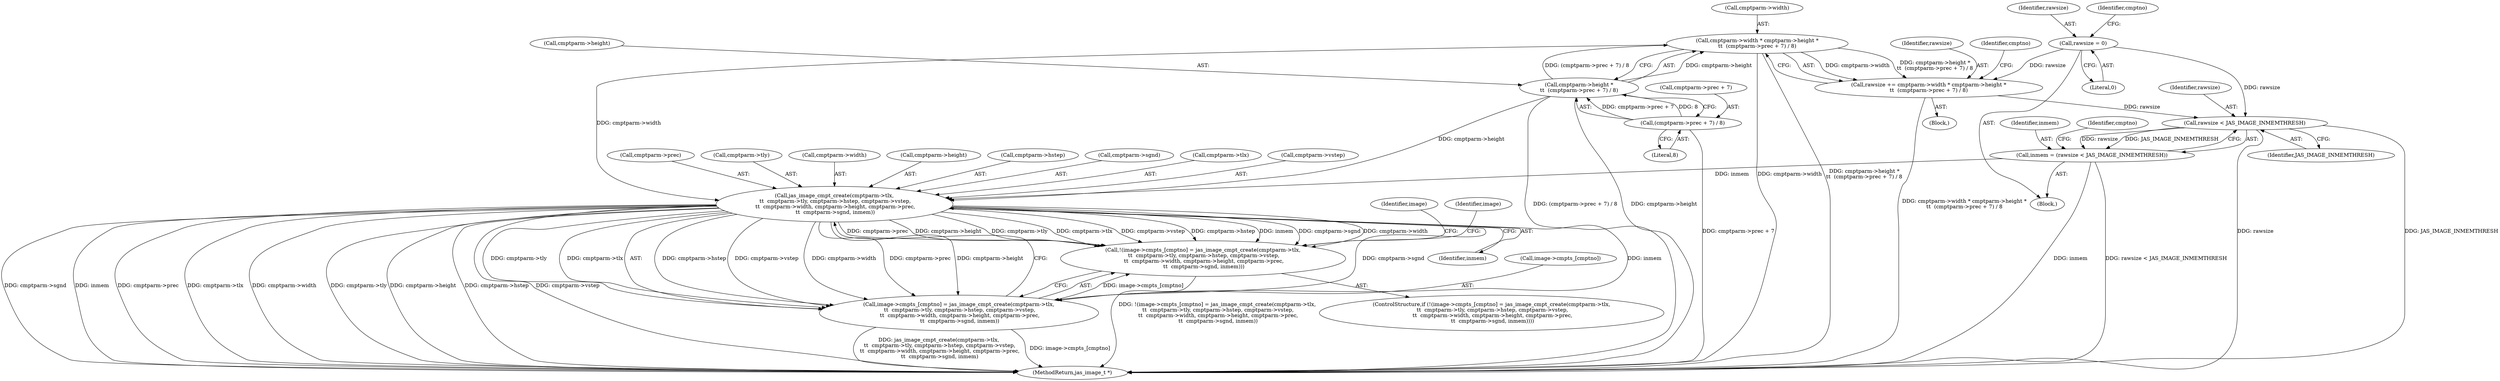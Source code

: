 digraph "0_jasper_d42b2388f7f8e0332c846675133acea151fc557a_12@API" {
"1000243" [label="(Call,jas_image_cmpt_create(cmptparm->tlx,\n \t\t  cmptparm->tly, cmptparm->hstep, cmptparm->vstep,\n \t\t  cmptparm->width, cmptparm->height, cmptparm->prec,\n \t\t  cmptparm->sgnd, inmem))"];
"1000198" [label="(Call,cmptparm->width * cmptparm->height *\n\t\t  (cmptparm->prec + 7) / 8)"];
"1000202" [label="(Call,cmptparm->height *\n\t\t  (cmptparm->prec + 7) / 8)"];
"1000206" [label="(Call,(cmptparm->prec + 7) / 8)"];
"1000213" [label="(Call,inmem = (rawsize < JAS_IMAGE_INMEMTHRESH))"];
"1000215" [label="(Call,rawsize < JAS_IMAGE_INMEMTHRESH)"];
"1000196" [label="(Call,rawsize += cmptparm->width * cmptparm->height *\n\t\t  (cmptparm->prec + 7) / 8)"];
"1000176" [label="(Call,rawsize = 0)"];
"1000236" [label="(Call,!(image->cmpts_[cmptno] = jas_image_cmpt_create(cmptparm->tlx,\n \t\t  cmptparm->tly, cmptparm->hstep, cmptparm->vstep,\n \t\t  cmptparm->width, cmptparm->height, cmptparm->prec,\n \t\t  cmptparm->sgnd, inmem)))"];
"1000237" [label="(Call,image->cmpts_[cmptno] = jas_image_cmpt_create(cmptparm->tlx,\n \t\t  cmptparm->tly, cmptparm->hstep, cmptparm->vstep,\n \t\t  cmptparm->width, cmptparm->height, cmptparm->prec,\n \t\t  cmptparm->sgnd, inmem))"];
"1000282" [label="(MethodReturn,jas_image_t *)"];
"1000192" [label="(Identifier,cmptno)"];
"1000212" [label="(Literal,8)"];
"1000262" [label="(Call,cmptparm->prec)"];
"1000178" [label="(Literal,0)"];
"1000199" [label="(Call,cmptparm->width)"];
"1000235" [label="(ControlStructure,if (!(image->cmpts_[cmptno] = jas_image_cmpt_create(cmptparm->tlx,\n \t\t  cmptparm->tly, cmptparm->hstep, cmptparm->vstep,\n \t\t  cmptparm->width, cmptparm->height, cmptparm->prec,\n \t\t  cmptparm->sgnd, inmem))))"];
"1000207" [label="(Call,cmptparm->prec + 7)"];
"1000214" [label="(Identifier,inmem)"];
"1000221" [label="(Identifier,cmptno)"];
"1000237" [label="(Call,image->cmpts_[cmptno] = jas_image_cmpt_create(cmptparm->tlx,\n \t\t  cmptparm->tly, cmptparm->hstep, cmptparm->vstep,\n \t\t  cmptparm->width, cmptparm->height, cmptparm->prec,\n \t\t  cmptparm->sgnd, inmem))"];
"1000196" [label="(Call,rawsize += cmptparm->width * cmptparm->height *\n\t\t  (cmptparm->prec + 7) / 8)"];
"1000206" [label="(Call,(cmptparm->prec + 7) / 8)"];
"1000202" [label="(Call,cmptparm->height *\n\t\t  (cmptparm->prec + 7) / 8)"];
"1000176" [label="(Call,rawsize = 0)"];
"1000276" [label="(Identifier,image)"];
"1000111" [label="(Block,)"];
"1000217" [label="(Identifier,JAS_IMAGE_INMEMTHRESH)"];
"1000203" [label="(Call,cmptparm->height)"];
"1000236" [label="(Call,!(image->cmpts_[cmptno] = jas_image_cmpt_create(cmptparm->tlx,\n \t\t  cmptparm->tly, cmptparm->hstep, cmptparm->vstep,\n \t\t  cmptparm->width, cmptparm->height, cmptparm->prec,\n \t\t  cmptparm->sgnd, inmem)))"];
"1000271" [label="(Identifier,image)"];
"1000215" [label="(Call,rawsize < JAS_IMAGE_INMEMTHRESH)"];
"1000195" [label="(Block,)"];
"1000256" [label="(Call,cmptparm->width)"];
"1000247" [label="(Call,cmptparm->tly)"];
"1000259" [label="(Call,cmptparm->height)"];
"1000182" [label="(Identifier,cmptno)"];
"1000250" [label="(Call,cmptparm->hstep)"];
"1000253" [label="(Call,cmptparm->vstep)"];
"1000243" [label="(Call,jas_image_cmpt_create(cmptparm->tlx,\n \t\t  cmptparm->tly, cmptparm->hstep, cmptparm->vstep,\n \t\t  cmptparm->width, cmptparm->height, cmptparm->prec,\n \t\t  cmptparm->sgnd, inmem))"];
"1000198" [label="(Call,cmptparm->width * cmptparm->height *\n\t\t  (cmptparm->prec + 7) / 8)"];
"1000268" [label="(Identifier,inmem)"];
"1000265" [label="(Call,cmptparm->sgnd)"];
"1000177" [label="(Identifier,rawsize)"];
"1000216" [label="(Identifier,rawsize)"];
"1000197" [label="(Identifier,rawsize)"];
"1000213" [label="(Call,inmem = (rawsize < JAS_IMAGE_INMEMTHRESH))"];
"1000244" [label="(Call,cmptparm->tlx)"];
"1000238" [label="(Call,image->cmpts_[cmptno])"];
"1000243" -> "1000237"  [label="AST: "];
"1000243" -> "1000268"  [label="CFG: "];
"1000244" -> "1000243"  [label="AST: "];
"1000247" -> "1000243"  [label="AST: "];
"1000250" -> "1000243"  [label="AST: "];
"1000253" -> "1000243"  [label="AST: "];
"1000256" -> "1000243"  [label="AST: "];
"1000259" -> "1000243"  [label="AST: "];
"1000262" -> "1000243"  [label="AST: "];
"1000265" -> "1000243"  [label="AST: "];
"1000268" -> "1000243"  [label="AST: "];
"1000237" -> "1000243"  [label="CFG: "];
"1000243" -> "1000282"  [label="DDG: cmptparm->height"];
"1000243" -> "1000282"  [label="DDG: cmptparm->hstep"];
"1000243" -> "1000282"  [label="DDG: cmptparm->vstep"];
"1000243" -> "1000282"  [label="DDG: cmptparm->sgnd"];
"1000243" -> "1000282"  [label="DDG: inmem"];
"1000243" -> "1000282"  [label="DDG: cmptparm->prec"];
"1000243" -> "1000282"  [label="DDG: cmptparm->tlx"];
"1000243" -> "1000282"  [label="DDG: cmptparm->width"];
"1000243" -> "1000282"  [label="DDG: cmptparm->tly"];
"1000243" -> "1000236"  [label="DDG: cmptparm->tly"];
"1000243" -> "1000236"  [label="DDG: cmptparm->tlx"];
"1000243" -> "1000236"  [label="DDG: cmptparm->vstep"];
"1000243" -> "1000236"  [label="DDG: cmptparm->hstep"];
"1000243" -> "1000236"  [label="DDG: inmem"];
"1000243" -> "1000236"  [label="DDG: cmptparm->sgnd"];
"1000243" -> "1000236"  [label="DDG: cmptparm->width"];
"1000243" -> "1000236"  [label="DDG: cmptparm->prec"];
"1000243" -> "1000236"  [label="DDG: cmptparm->height"];
"1000243" -> "1000237"  [label="DDG: cmptparm->tly"];
"1000243" -> "1000237"  [label="DDG: cmptparm->tlx"];
"1000243" -> "1000237"  [label="DDG: cmptparm->vstep"];
"1000243" -> "1000237"  [label="DDG: cmptparm->hstep"];
"1000243" -> "1000237"  [label="DDG: inmem"];
"1000243" -> "1000237"  [label="DDG: cmptparm->sgnd"];
"1000243" -> "1000237"  [label="DDG: cmptparm->width"];
"1000243" -> "1000237"  [label="DDG: cmptparm->prec"];
"1000243" -> "1000237"  [label="DDG: cmptparm->height"];
"1000198" -> "1000243"  [label="DDG: cmptparm->width"];
"1000202" -> "1000243"  [label="DDG: cmptparm->height"];
"1000213" -> "1000243"  [label="DDG: inmem"];
"1000198" -> "1000196"  [label="AST: "];
"1000198" -> "1000202"  [label="CFG: "];
"1000199" -> "1000198"  [label="AST: "];
"1000202" -> "1000198"  [label="AST: "];
"1000196" -> "1000198"  [label="CFG: "];
"1000198" -> "1000282"  [label="DDG: cmptparm->width"];
"1000198" -> "1000282"  [label="DDG: cmptparm->height *\n\t\t  (cmptparm->prec + 7) / 8"];
"1000198" -> "1000196"  [label="DDG: cmptparm->width"];
"1000198" -> "1000196"  [label="DDG: cmptparm->height *\n\t\t  (cmptparm->prec + 7) / 8"];
"1000202" -> "1000198"  [label="DDG: cmptparm->height"];
"1000202" -> "1000198"  [label="DDG: (cmptparm->prec + 7) / 8"];
"1000202" -> "1000206"  [label="CFG: "];
"1000203" -> "1000202"  [label="AST: "];
"1000206" -> "1000202"  [label="AST: "];
"1000202" -> "1000282"  [label="DDG: (cmptparm->prec + 7) / 8"];
"1000202" -> "1000282"  [label="DDG: cmptparm->height"];
"1000206" -> "1000202"  [label="DDG: cmptparm->prec + 7"];
"1000206" -> "1000202"  [label="DDG: 8"];
"1000206" -> "1000212"  [label="CFG: "];
"1000207" -> "1000206"  [label="AST: "];
"1000212" -> "1000206"  [label="AST: "];
"1000206" -> "1000282"  [label="DDG: cmptparm->prec + 7"];
"1000213" -> "1000111"  [label="AST: "];
"1000213" -> "1000215"  [label="CFG: "];
"1000214" -> "1000213"  [label="AST: "];
"1000215" -> "1000213"  [label="AST: "];
"1000221" -> "1000213"  [label="CFG: "];
"1000213" -> "1000282"  [label="DDG: inmem"];
"1000213" -> "1000282"  [label="DDG: rawsize < JAS_IMAGE_INMEMTHRESH"];
"1000215" -> "1000213"  [label="DDG: rawsize"];
"1000215" -> "1000213"  [label="DDG: JAS_IMAGE_INMEMTHRESH"];
"1000215" -> "1000217"  [label="CFG: "];
"1000216" -> "1000215"  [label="AST: "];
"1000217" -> "1000215"  [label="AST: "];
"1000215" -> "1000282"  [label="DDG: rawsize"];
"1000215" -> "1000282"  [label="DDG: JAS_IMAGE_INMEMTHRESH"];
"1000196" -> "1000215"  [label="DDG: rawsize"];
"1000176" -> "1000215"  [label="DDG: rawsize"];
"1000196" -> "1000195"  [label="AST: "];
"1000197" -> "1000196"  [label="AST: "];
"1000192" -> "1000196"  [label="CFG: "];
"1000196" -> "1000282"  [label="DDG: cmptparm->width * cmptparm->height *\n\t\t  (cmptparm->prec + 7) / 8"];
"1000176" -> "1000196"  [label="DDG: rawsize"];
"1000176" -> "1000111"  [label="AST: "];
"1000176" -> "1000178"  [label="CFG: "];
"1000177" -> "1000176"  [label="AST: "];
"1000178" -> "1000176"  [label="AST: "];
"1000182" -> "1000176"  [label="CFG: "];
"1000236" -> "1000235"  [label="AST: "];
"1000236" -> "1000237"  [label="CFG: "];
"1000237" -> "1000236"  [label="AST: "];
"1000271" -> "1000236"  [label="CFG: "];
"1000276" -> "1000236"  [label="CFG: "];
"1000236" -> "1000282"  [label="DDG: !(image->cmpts_[cmptno] = jas_image_cmpt_create(cmptparm->tlx,\n \t\t  cmptparm->tly, cmptparm->hstep, cmptparm->vstep,\n \t\t  cmptparm->width, cmptparm->height, cmptparm->prec,\n \t\t  cmptparm->sgnd, inmem))"];
"1000237" -> "1000236"  [label="DDG: image->cmpts_[cmptno]"];
"1000238" -> "1000237"  [label="AST: "];
"1000237" -> "1000282"  [label="DDG: image->cmpts_[cmptno]"];
"1000237" -> "1000282"  [label="DDG: jas_image_cmpt_create(cmptparm->tlx,\n \t\t  cmptparm->tly, cmptparm->hstep, cmptparm->vstep,\n \t\t  cmptparm->width, cmptparm->height, cmptparm->prec,\n \t\t  cmptparm->sgnd, inmem)"];
}
